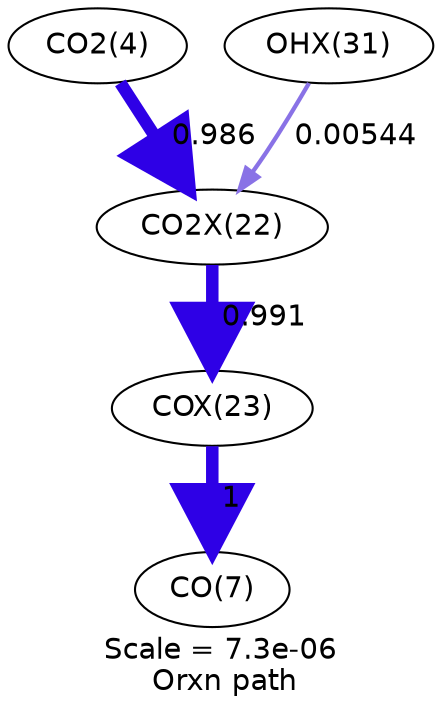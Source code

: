 digraph reaction_paths {
center=1;
s25 -> s2[fontname="Helvetica", penwidth=5.99, arrowsize=2.99, color="0.7, 1.49, 0.9"
, label=" 0.986"];
s2 -> s3[fontname="Helvetica", penwidth=5.99, arrowsize=3, color="0.7, 1.49, 0.9"
, label=" 0.991"];
s11 -> s2[fontname="Helvetica", penwidth=2.06, arrowsize=1.03, color="0.7, 0.505, 0.9"
, label=" 0.00544"];
s3 -> s28[fontname="Helvetica", penwidth=6, arrowsize=3, color="0.7, 1.5, 0.9"
, label=" 1"];
s2 [ fontname="Helvetica", label="CO2X(22)"];
s3 [ fontname="Helvetica", label="COX(23)"];
s11 [ fontname="Helvetica", label="OHX(31)"];
s25 [ fontname="Helvetica", label="CO2(4)"];
s28 [ fontname="Helvetica", label="CO(7)"];
 label = "Scale = 7.3e-06\l Orxn path";
 fontname = "Helvetica";
}
